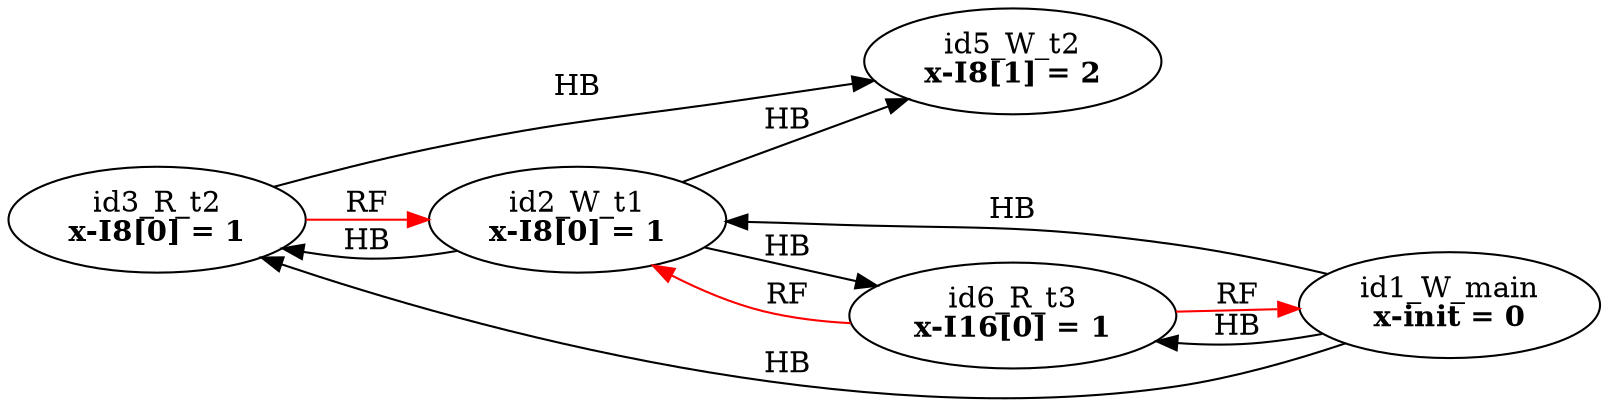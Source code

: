 digraph memory_model {
rankdir=LR;
splines=true; esep=0.5;
id3_R_t2 -> id5_W_t2 [label = "HB", color="black"];
id1_W_main -> id2_W_t1 [label = "HB", color="black"];
id1_W_main -> id3_R_t2 [label = "HB", color="black"];
id1_W_main -> id6_R_t3 [label = "HB", color="black"];
id2_W_t1 -> id3_R_t2 [label = "HB", color="black"];
id2_W_t1 -> id5_W_t2 [label = "HB", color="black"];
id2_W_t1 -> id6_R_t3 [label = "HB", color="black"];
id3_R_t2 -> id2_W_t1 [label = "RF", color="red"];
id6_R_t3 -> id1_W_main [label = "RF", color="red"];
id6_R_t3 -> id2_W_t1 [label = "RF", color="red"];
id1_W_main [label=<id1_W_main<br/><B>x-init = 0</B>>, pos="5.0,4!"]
id2_W_t1 [label=<id2_W_t1<br/><B>x-I8[0] = 1</B>>, pos="0,2!"]
id3_R_t2 [label=<id3_R_t2<br/><B>x-I8[0] = 1</B>>, pos="5,2!"]
id5_W_t2 [label=<id5_W_t2<br/><B>x-I8[1] = 2</B>>, pos="5,0!"]
id6_R_t3 [label=<id6_R_t3<br/><B>x-I16[0] = 1</B>>, pos="10,2!"]
}